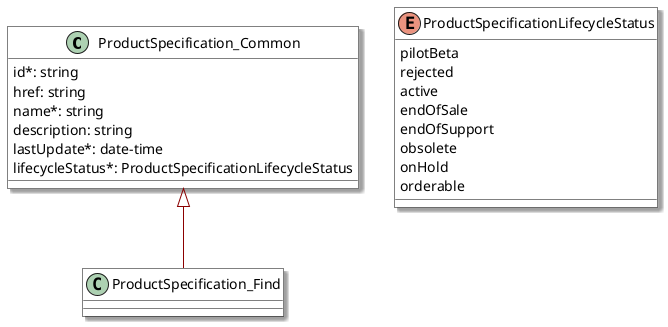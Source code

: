 @startuml
skinparam {
    ClassBackgroundColor White
    ClassBorderColor Black
    shadowing true
    RoundCorner 0
    LineColor DarkRed
    ArrowColor DarkRed
    ArrowThickness 1
}

class ProductSpecification_Common {
    id*: string
    href: string
    name*: string
    description: string
    lastUpdate*: date-time
    lifecycleStatus*: ProductSpecificationLifecycleStatus
}

class  ProductSpecification_Find {

}

ProductSpecification_Common <|-- ProductSpecification_Find

enum ProductSpecificationLifecycleStatus {
    pilotBeta
    rejected
    active
    endOfSale
    endOfSupport
    obsolete
    onHold
    orderable
}

@enduml
